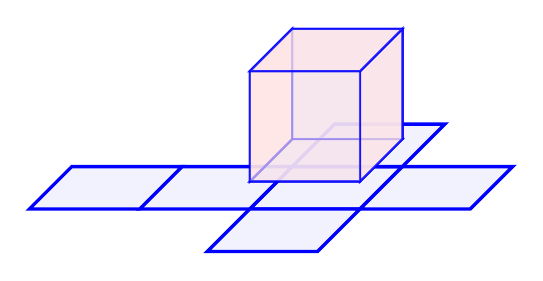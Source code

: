 ﻿\begin{tikzpicture}[scale=1.4]

% Patron
\def\deltaz{-0.25}
\draw[blue, fill=blue!5, very thick] (0,\deltaz,0) +(0,0,0) -- +(0,0,1) -- +(1,0,1) -- +(1,0,0) -- cycle;% Bottom Face
\draw[blue, fill=blue!5, very thick] (1,\deltaz,0) +(0,0,0) -- +(0,0,1) -- +(1,0,1) -- +(1,0,0) -- cycle;
\draw[blue, fill=blue!5, very thick] (-1,\deltaz,0) +(0,0,0) -- +(0,0,1) -- +(1,0,1) -- +(1,0,0) -- cycle;
\draw[blue, fill=blue!5, very thick] (-2,\deltaz,0) +(0,0,0) -- +(0,0,1) -- +(1,0,1) -- +(1,0,0) -- cycle;
\draw[blue, fill=blue!5, very thick] (0,\deltaz,1) +(0,0,0) -- +(0,0,1) -- +(1,0,1) -- +(1,0,0) -- cycle;
\draw[blue, fill=blue!5, very thick] (0,\deltaz,-1) +(0,0,0) -- +(0,0,1) -- +(1,0,1) -- +(1,0,0) -- cycle;

% Cube
\newcommand{\Depth}{1}
\newcommand{\Height}{1}
\newcommand{\Width}{1}

\coordinate (O) at (0,0,0);
\coordinate (A) at (0,\Width,0);
\coordinate (B) at (0,\Width,\Height);
\coordinate (C) at (0,0,\Height);
\coordinate (D) at (\Depth,0,0);
\coordinate (E) at (\Depth,\Width,0);
\coordinate (F) at (\Depth,\Width,\Height);
\coordinate (G) at (\Depth,0,\Height);

\draw[thick,blue,fill=blue!10,opacity=0.8] (O) -- (C) -- (G) -- (D) -- cycle;% Bottom Face
\draw[thick,blue,fill=blue!10,opacity=0.8] (O) -- (A) -- (E) -- (D) -- cycle;% Back Face
\draw[thick,blue,fill=red!10,opacity=0.8] (O) -- (A) -- (B) -- (C) -- cycle;% Left Face
\draw[thick,blue,fill=red!10,opacity=0.8] (D) -- (E) -- (F) -- (G) -- cycle;% Right Face
\draw[thick,blue,fill=red!10,opacity=0.6] (C) -- (B) -- (F) -- (G) -- cycle;% Front Face
\draw[thick,blue,fill=red!10,opacity=0.8] (A) -- (B) -- (F) -- (E) -- cycle;% Top Face

%% Following is for debugging purposes so you can see where the points are
%% These are last so that they show up on top
%\foreach \xy in {O, A, B, C, D, E, F, G}{
%    \node at (\xy) {\xy};
%}




%\draw[blue, fill=blue!5, very thick]  (0,\deltaz,0) -- ++(0,\deltaz,1) --  (1,\deltaz,1) -- (1,\deltaz,0) -- cycle;% Bottom Face

\end{tikzpicture}
